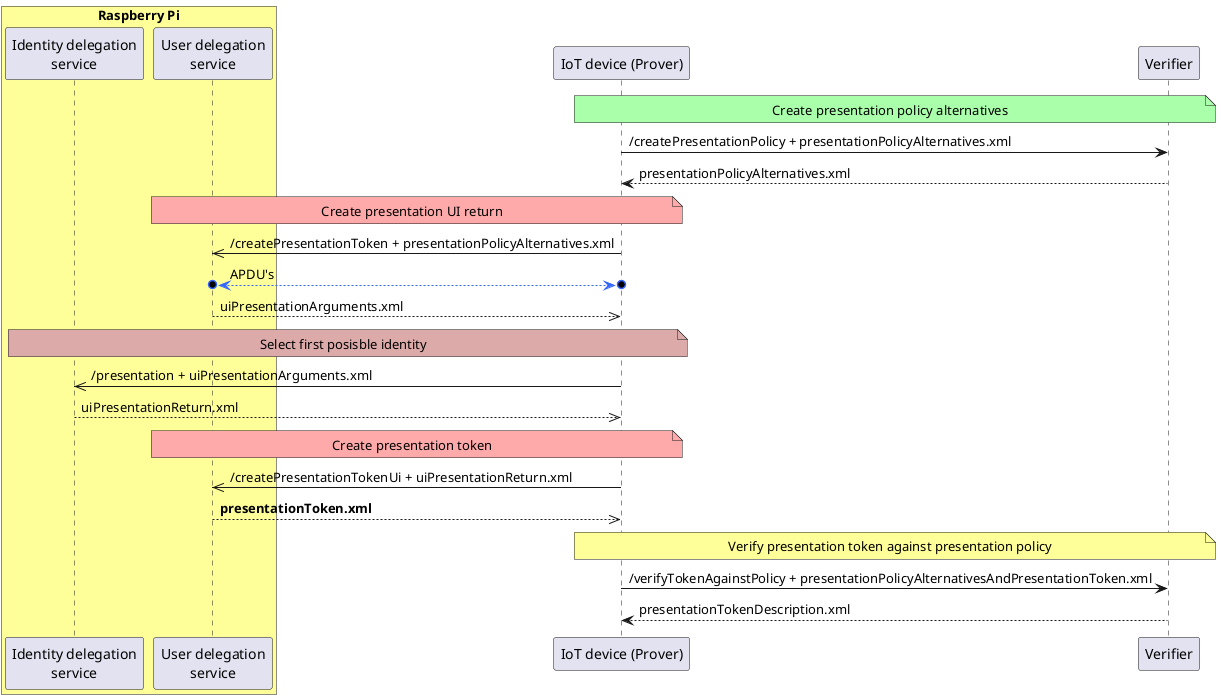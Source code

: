 @startuml
  box "Raspberry Pi" #FFFF99
  participant "Identity delegation\nservice" as RpiId
  participant "User delegation\nservice" as RpiUser
  end box
  participant "IoT device (Prover)" as IoT
  participant Verifier

  note over IoT, Verifier #AAFFAA : Create presentation policy alternatives
  IoT -> Verifier : /createPresentationPolicy + presentationPolicyAlternatives.xml
  IoT <-- Verifier : presentationPolicyAlternatives.xml

  note over IoT, RpiUser #FFAAAA : Create presentation UI return
  RpiUser <<- IoT : /createPresentationToken + presentationPolicyAlternatives.xml
  RpiUser o<-[#3366FF]->o IoT : APDU's
  RpiUser -->> IoT : uiPresentationArguments.xml

  note over IoT, RpiId  #DDAAAA : Select first posisble identity
  RpiId <<- IoT : /presentation + uiPresentationArguments.xml
  RpiId -->> IoT : uiPresentationReturn.xml

  note over IoT, RpiUser #FFAAAA : Create presentation token
  RpiUser <<- IoT : /createPresentationTokenUi + uiPresentationReturn.xml
  RpiUser -->> IoT : **presentationToken.xml**

  note over IoT, Verifier #FFFF99 : Verify presentation token against presentation policy
  IoT -> Verifier : /verifyTokenAgainstPolicy + presentationPolicyAlternativesAndPresentationToken.xml
  IoT <-- Verifier : presentationTokenDescription.xml


@enduml
